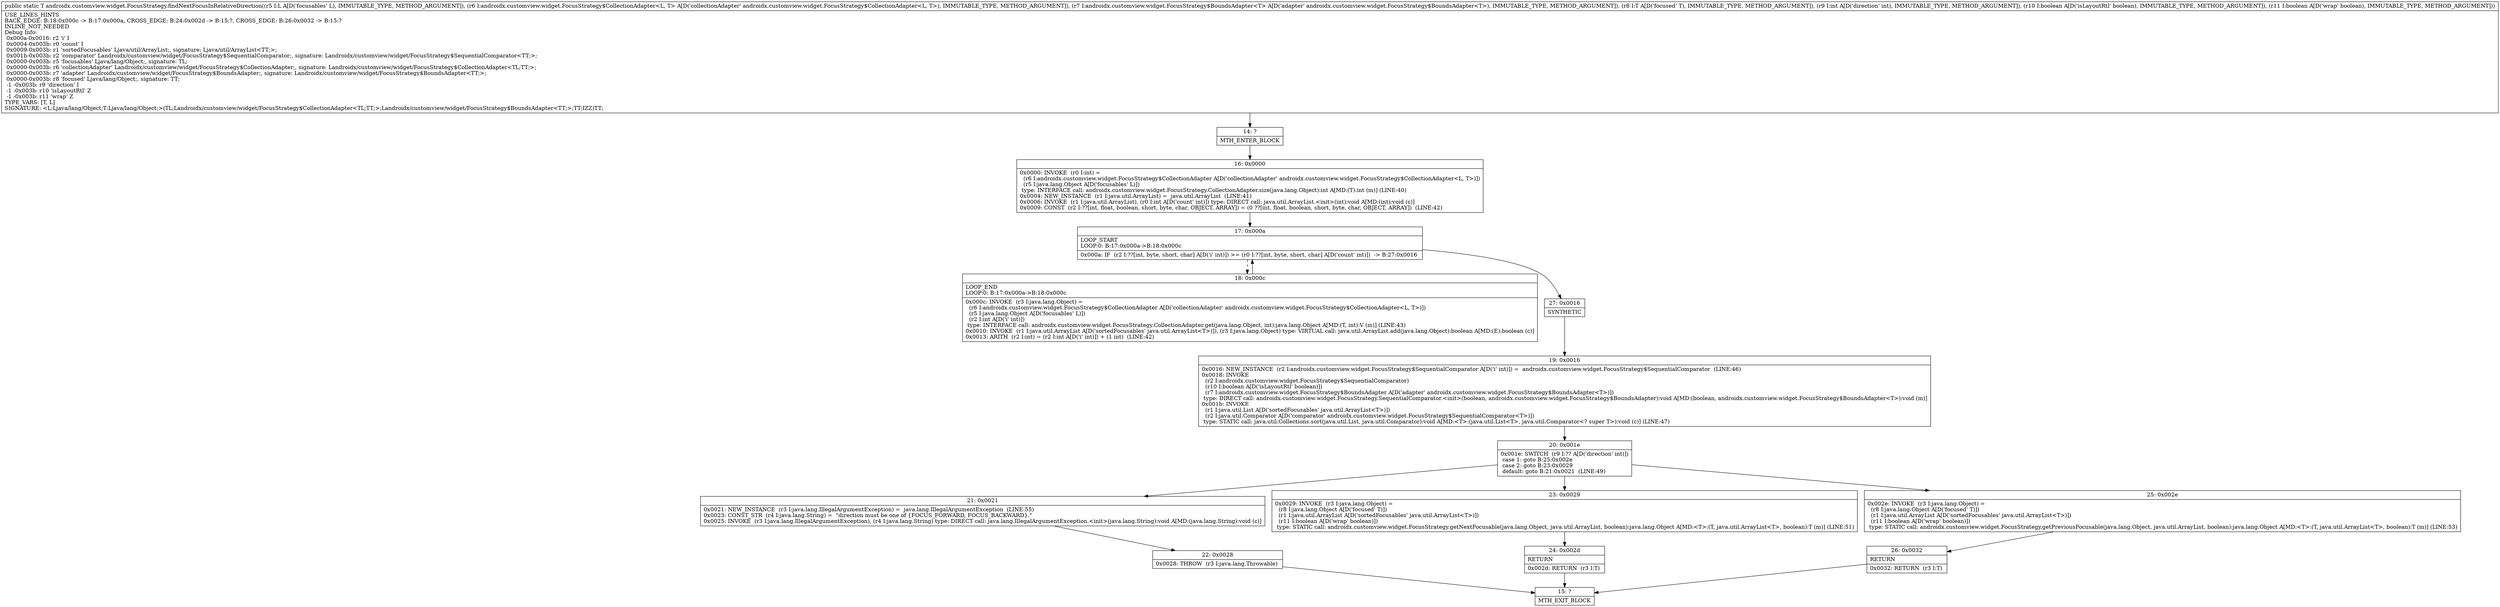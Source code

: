 digraph "CFG forandroidx.customview.widget.FocusStrategy.findNextFocusInRelativeDirection(Ljava\/lang\/Object;Landroidx\/customview\/widget\/FocusStrategy$CollectionAdapter;Landroidx\/customview\/widget\/FocusStrategy$BoundsAdapter;Ljava\/lang\/Object;IZZ)Ljava\/lang\/Object;" {
Node_14 [shape=record,label="{14\:\ ?|MTH_ENTER_BLOCK\l}"];
Node_16 [shape=record,label="{16\:\ 0x0000|0x0000: INVOKE  (r0 I:int) = \l  (r6 I:androidx.customview.widget.FocusStrategy$CollectionAdapter A[D('collectionAdapter' androidx.customview.widget.FocusStrategy$CollectionAdapter\<L, T\>)])\l  (r5 I:java.lang.Object A[D('focusables' L)])\l type: INTERFACE call: androidx.customview.widget.FocusStrategy.CollectionAdapter.size(java.lang.Object):int A[MD:(T):int (m)] (LINE:40)\l0x0004: NEW_INSTANCE  (r1 I:java.util.ArrayList) =  java.util.ArrayList  (LINE:41)\l0x0006: INVOKE  (r1 I:java.util.ArrayList), (r0 I:int A[D('count' int)]) type: DIRECT call: java.util.ArrayList.\<init\>(int):void A[MD:(int):void (c)]\l0x0009: CONST  (r2 I:??[int, float, boolean, short, byte, char, OBJECT, ARRAY]) = (0 ??[int, float, boolean, short, byte, char, OBJECT, ARRAY])  (LINE:42)\l}"];
Node_17 [shape=record,label="{17\:\ 0x000a|LOOP_START\lLOOP:0: B:17:0x000a\-\>B:18:0x000c\l|0x000a: IF  (r2 I:??[int, byte, short, char] A[D('i' int)]) \>= (r0 I:??[int, byte, short, char] A[D('count' int)])  \-\> B:27:0x0016 \l}"];
Node_18 [shape=record,label="{18\:\ 0x000c|LOOP_END\lLOOP:0: B:17:0x000a\-\>B:18:0x000c\l|0x000c: INVOKE  (r3 I:java.lang.Object) = \l  (r6 I:androidx.customview.widget.FocusStrategy$CollectionAdapter A[D('collectionAdapter' androidx.customview.widget.FocusStrategy$CollectionAdapter\<L, T\>)])\l  (r5 I:java.lang.Object A[D('focusables' L)])\l  (r2 I:int A[D('i' int)])\l type: INTERFACE call: androidx.customview.widget.FocusStrategy.CollectionAdapter.get(java.lang.Object, int):java.lang.Object A[MD:(T, int):V (m)] (LINE:43)\l0x0010: INVOKE  (r1 I:java.util.ArrayList A[D('sortedFocusables' java.util.ArrayList\<T\>)]), (r3 I:java.lang.Object) type: VIRTUAL call: java.util.ArrayList.add(java.lang.Object):boolean A[MD:(E):boolean (c)]\l0x0013: ARITH  (r2 I:int) = (r2 I:int A[D('i' int)]) + (1 int)  (LINE:42)\l}"];
Node_27 [shape=record,label="{27\:\ 0x0016|SYNTHETIC\l}"];
Node_19 [shape=record,label="{19\:\ 0x0016|0x0016: NEW_INSTANCE  (r2 I:androidx.customview.widget.FocusStrategy$SequentialComparator A[D('i' int)]) =  androidx.customview.widget.FocusStrategy$SequentialComparator  (LINE:46)\l0x0018: INVOKE  \l  (r2 I:androidx.customview.widget.FocusStrategy$SequentialComparator)\l  (r10 I:boolean A[D('isLayoutRtl' boolean)])\l  (r7 I:androidx.customview.widget.FocusStrategy$BoundsAdapter A[D('adapter' androidx.customview.widget.FocusStrategy$BoundsAdapter\<T\>)])\l type: DIRECT call: androidx.customview.widget.FocusStrategy.SequentialComparator.\<init\>(boolean, androidx.customview.widget.FocusStrategy$BoundsAdapter):void A[MD:(boolean, androidx.customview.widget.FocusStrategy$BoundsAdapter\<T\>):void (m)]\l0x001b: INVOKE  \l  (r1 I:java.util.List A[D('sortedFocusables' java.util.ArrayList\<T\>)])\l  (r2 I:java.util.Comparator A[D('comparator' androidx.customview.widget.FocusStrategy$SequentialComparator\<T\>)])\l type: STATIC call: java.util.Collections.sort(java.util.List, java.util.Comparator):void A[MD:\<T\>:(java.util.List\<T\>, java.util.Comparator\<? super T\>):void (c)] (LINE:47)\l}"];
Node_20 [shape=record,label="{20\:\ 0x001e|0x001e: SWITCH  (r9 I:?? A[D('direction' int)])\l case 1: goto B:25:0x002e\l case 2: goto B:23:0x0029\l default: goto B:21:0x0021  (LINE:49)\l}"];
Node_21 [shape=record,label="{21\:\ 0x0021|0x0021: NEW_INSTANCE  (r3 I:java.lang.IllegalArgumentException) =  java.lang.IllegalArgumentException  (LINE:55)\l0x0023: CONST_STR  (r4 I:java.lang.String) =  \"direction must be one of \{FOCUS_FORWARD, FOCUS_BACKWARD\}.\" \l0x0025: INVOKE  (r3 I:java.lang.IllegalArgumentException), (r4 I:java.lang.String) type: DIRECT call: java.lang.IllegalArgumentException.\<init\>(java.lang.String):void A[MD:(java.lang.String):void (c)]\l}"];
Node_22 [shape=record,label="{22\:\ 0x0028|0x0028: THROW  (r3 I:java.lang.Throwable) \l}"];
Node_15 [shape=record,label="{15\:\ ?|MTH_EXIT_BLOCK\l}"];
Node_23 [shape=record,label="{23\:\ 0x0029|0x0029: INVOKE  (r3 I:java.lang.Object) = \l  (r8 I:java.lang.Object A[D('focused' T)])\l  (r1 I:java.util.ArrayList A[D('sortedFocusables' java.util.ArrayList\<T\>)])\l  (r11 I:boolean A[D('wrap' boolean)])\l type: STATIC call: androidx.customview.widget.FocusStrategy.getNextFocusable(java.lang.Object, java.util.ArrayList, boolean):java.lang.Object A[MD:\<T\>:(T, java.util.ArrayList\<T\>, boolean):T (m)] (LINE:51)\l}"];
Node_24 [shape=record,label="{24\:\ 0x002d|RETURN\l|0x002d: RETURN  (r3 I:T) \l}"];
Node_25 [shape=record,label="{25\:\ 0x002e|0x002e: INVOKE  (r3 I:java.lang.Object) = \l  (r8 I:java.lang.Object A[D('focused' T)])\l  (r1 I:java.util.ArrayList A[D('sortedFocusables' java.util.ArrayList\<T\>)])\l  (r11 I:boolean A[D('wrap' boolean)])\l type: STATIC call: androidx.customview.widget.FocusStrategy.getPreviousFocusable(java.lang.Object, java.util.ArrayList, boolean):java.lang.Object A[MD:\<T\>:(T, java.util.ArrayList\<T\>, boolean):T (m)] (LINE:53)\l}"];
Node_26 [shape=record,label="{26\:\ 0x0032|RETURN\l|0x0032: RETURN  (r3 I:T) \l}"];
MethodNode[shape=record,label="{public static T androidx.customview.widget.FocusStrategy.findNextFocusInRelativeDirection((r5 I:L A[D('focusables' L), IMMUTABLE_TYPE, METHOD_ARGUMENT]), (r6 I:androidx.customview.widget.FocusStrategy$CollectionAdapter\<L, T\> A[D('collectionAdapter' androidx.customview.widget.FocusStrategy$CollectionAdapter\<L, T\>), IMMUTABLE_TYPE, METHOD_ARGUMENT]), (r7 I:androidx.customview.widget.FocusStrategy$BoundsAdapter\<T\> A[D('adapter' androidx.customview.widget.FocusStrategy$BoundsAdapter\<T\>), IMMUTABLE_TYPE, METHOD_ARGUMENT]), (r8 I:T A[D('focused' T), IMMUTABLE_TYPE, METHOD_ARGUMENT]), (r9 I:int A[D('direction' int), IMMUTABLE_TYPE, METHOD_ARGUMENT]), (r10 I:boolean A[D('isLayoutRtl' boolean), IMMUTABLE_TYPE, METHOD_ARGUMENT]), (r11 I:boolean A[D('wrap' boolean), IMMUTABLE_TYPE, METHOD_ARGUMENT]))  | USE_LINES_HINTS\lBACK_EDGE: B:18:0x000c \-\> B:17:0x000a, CROSS_EDGE: B:24:0x002d \-\> B:15:?, CROSS_EDGE: B:26:0x0032 \-\> B:15:?\lINLINE_NOT_NEEDED\lDebug Info:\l  0x000a\-0x0016: r2 'i' I\l  0x0004\-0x003b: r0 'count' I\l  0x0009\-0x003b: r1 'sortedFocusables' Ljava\/util\/ArrayList;, signature: Ljava\/util\/ArrayList\<TT;\>;\l  0x001b\-0x003b: r2 'comparator' Landroidx\/customview\/widget\/FocusStrategy$SequentialComparator;, signature: Landroidx\/customview\/widget\/FocusStrategy$SequentialComparator\<TT;\>;\l  0x0000\-0x003b: r5 'focusables' Ljava\/lang\/Object;, signature: TL;\l  0x0000\-0x003b: r6 'collectionAdapter' Landroidx\/customview\/widget\/FocusStrategy$CollectionAdapter;, signature: Landroidx\/customview\/widget\/FocusStrategy$CollectionAdapter\<TL;TT;\>;\l  0x0000\-0x003b: r7 'adapter' Landroidx\/customview\/widget\/FocusStrategy$BoundsAdapter;, signature: Landroidx\/customview\/widget\/FocusStrategy$BoundsAdapter\<TT;\>;\l  0x0000\-0x003b: r8 'focused' Ljava\/lang\/Object;, signature: TT;\l  \-1 \-0x003b: r9 'direction' I\l  \-1 \-0x003b: r10 'isLayoutRtl' Z\l  \-1 \-0x003b: r11 'wrap' Z\lTYPE_VARS: [T, L]\lSIGNATURE: \<L:Ljava\/lang\/Object;T:Ljava\/lang\/Object;\>(TL;Landroidx\/customview\/widget\/FocusStrategy$CollectionAdapter\<TL;TT;\>;Landroidx\/customview\/widget\/FocusStrategy$BoundsAdapter\<TT;\>;TT;IZZ)TT;\l}"];
MethodNode -> Node_14;Node_14 -> Node_16;
Node_16 -> Node_17;
Node_17 -> Node_18[style=dashed];
Node_17 -> Node_27;
Node_18 -> Node_17;
Node_27 -> Node_19;
Node_19 -> Node_20;
Node_20 -> Node_21;
Node_20 -> Node_23;
Node_20 -> Node_25;
Node_21 -> Node_22;
Node_22 -> Node_15;
Node_23 -> Node_24;
Node_24 -> Node_15;
Node_25 -> Node_26;
Node_26 -> Node_15;
}

